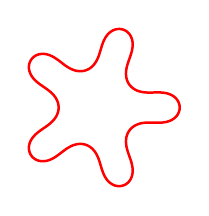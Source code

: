 \begin{tikzpicture}[scale=0.45]

  \begin{axis}[
    hide axis,
    axis equal image,
    xmin = -1.42,
    xmax = 1.42,
    ymin = -1.42,
    ymax = 1.42,
    xtick = \empty,
    ytick = \empty,
    title style={align=left},
%    title={\Large $t = 2.99 \times 10^{-2}$ \\ \\ \Large $\nu = 0.38$}
  ]

\addplot[red,line width=2pt] coordinates{
(1.154e+00,-1.568e-12)
(1.152e+00,2.772e-02)
(1.145e+00,5.546e-02)
(1.134e+00,8.306e-02)
(1.118e+00,1.1e-01)
(1.096e+00,1.355e-01)
(1.068e+00,1.585e-01)
(1.036e+00,1.78e-01)
(9.989e-01,1.932e-01)
(9.587e-01,2.039e-01)
(9.162e-01,2.102e-01)
(8.724e-01,2.129e-01)
(8.28e-01,2.13e-01)
(7.837e-01,2.119e-01)
(7.399e-01,2.109e-01)
(6.972e-01,2.113e-01)
(6.561e-01,2.142e-01)
(6.175e-01,2.2e-01)
(5.82e-01,2.29e-01)
(5.505e-01,2.406e-01)
(5.233e-01,2.542e-01)
(5.008e-01,2.686e-01)
(4.827e-01,2.828e-01)
(4.687e-01,2.96e-01)
(4.58e-01,3.076e-01)
(4.496e-01,3.178e-01)
(4.425e-01,3.274e-01)
(4.355e-01,3.381e-01)
(4.279e-01,3.512e-01)
(4.198e-01,3.679e-01)
(4.118e-01,3.886e-01)
(4.047e-01,4.137e-01)
(3.996e-01,4.429e-01)
(3.976e-01,4.758e-01)
(3.993e-01,5.118e-01)
(4.049e-01,5.5e-01)
(4.142e-01,5.897e-01)
(4.265e-01,6.303e-01)
(4.407e-01,6.716e-01)
(4.555e-01,7.133e-01)
(4.695e-01,7.554e-01)
(4.811e-01,7.979e-01)
(4.891e-01,8.403e-01)
(4.924e-01,8.821e-01)
(4.904e-01,9.223e-01)
(4.83e-01,9.599e-01)
(4.705e-01,9.94e-01)
(4.538e-01,1.024e+00)
(4.338e-01,1.049e+00)
(4.114e-01,1.069e+00)
(3.873e-01,1.085e+00)
(3.619e-01,1.096e+00)
(3.352e-01,1.103e+00)
(3.07e-01,1.107e+00)
(2.776e-01,1.105e+00)
(2.47e-01,1.099e+00)
(2.159e-01,1.087e+00)
(1.854e-01,1.069e+00)
(1.563e-01,1.046e+00)
(1.298e-01,1.016e+00)
(1.066e-01,9.82e-01)
(8.675e-02,9.442e-01)
(7.011e-02,9.038e-01)
(5.592e-02,8.618e-01)
(4.315e-02,8.193e-01)
(3.064e-02,7.772e-01)
(1.73e-02,7.363e-01)
(2.304e-03,6.976e-01)
(-1.478e-02,6.619e-01)
(-3.389e-02,6.301e-01)
(-5.452e-02,6.028e-01)
(-7.58e-02,5.802e-01)
(-9.667e-02,5.623e-01)
(-1.162e-01,5.488e-01)
(-1.335e-01,5.388e-01)
(-1.484e-01,5.317e-01)
(-1.609e-01,5.267e-01)
(-1.724e-01,5.228e-01)
(-1.843e-01,5.193e-01)
(-1.986e-01,5.161e-01)
(-2.162e-01,5.134e-01)
(-2.376e-01,5.118e-01)
(-2.629e-01,5.123e-01)
(-2.916e-01,5.158e-01)
(-3.231e-01,5.232e-01)
(-3.565e-01,5.35e-01)
(-3.91e-01,5.512e-01)
(-4.259e-01,5.716e-01)
(-4.607e-01,5.954e-01)
(-4.955e-01,6.213e-01)
(-5.305e-01,6.483e-01)
(-5.661e-01,6.748e-01)
(-6.027e-01,6.995e-01)
(-6.404e-01,7.21e-01)
(-6.79e-01,7.381e-01)
(-7.179e-01,7.498e-01)
(-7.562e-01,7.555e-01)
(-7.929e-01,7.554e-01)
(-8.269e-01,7.497e-01)
(-8.576e-01,7.392e-01)
(-8.845e-01,7.248e-01)
(-9.075e-01,7.074e-01)
(-9.27e-01,6.872e-01)
(-9.429e-01,6.645e-01)
(-9.554e-01,6.393e-01)
(-9.641e-01,6.114e-01)
(-9.685e-01,5.809e-01)
(-9.68e-01,5.481e-01)
(-9.617e-01,5.137e-01)
(-9.492e-01,4.787e-01)
(-9.307e-01,4.442e-01)
(-9.065e-01,4.112e-01)
(-8.775e-01,3.802e-01)
(-8.447e-01,3.515e-01)
(-8.096e-01,3.247e-01)
(-7.732e-01,2.992e-01)
(-7.368e-01,2.743e-01)
(-7.017e-01,2.491e-01)
(-6.689e-01,2.231e-01)
(-6.395e-01,1.96e-01)
(-6.143e-01,1.681e-01)
(-5.937e-01,1.4e-01)
(-5.779e-01,1.125e-01)
(-5.665e-01,8.672e-02)
(-5.589e-01,6.341e-02)
(-5.543e-01,4.318e-02)
(-5.519e-01,2.623e-02)
(-5.507e-01,1.221e-02)
(-5.504e-01,1.827e-12)
(-5.507e-01,-1.221e-02)
(-5.519e-01,-2.623e-02)
(-5.543e-01,-4.318e-02)
(-5.589e-01,-6.341e-02)
(-5.665e-01,-8.672e-02)
(-5.779e-01,-1.125e-01)
(-5.937e-01,-1.4e-01)
(-6.143e-01,-1.681e-01)
(-6.395e-01,-1.96e-01)
(-6.689e-01,-2.231e-01)
(-7.017e-01,-2.491e-01)
(-7.368e-01,-2.743e-01)
(-7.732e-01,-2.992e-01)
(-8.096e-01,-3.247e-01)
(-8.447e-01,-3.515e-01)
(-8.775e-01,-3.802e-01)
(-9.065e-01,-4.112e-01)
(-9.307e-01,-4.442e-01)
(-9.492e-01,-4.787e-01)
(-9.617e-01,-5.137e-01)
(-9.68e-01,-5.481e-01)
(-9.685e-01,-5.809e-01)
(-9.641e-01,-6.114e-01)
(-9.554e-01,-6.393e-01)
(-9.429e-01,-6.645e-01)
(-9.27e-01,-6.872e-01)
(-9.075e-01,-7.074e-01)
(-8.845e-01,-7.248e-01)
(-8.576e-01,-7.392e-01)
(-8.269e-01,-7.497e-01)
(-7.929e-01,-7.554e-01)
(-7.562e-01,-7.555e-01)
(-7.179e-01,-7.498e-01)
(-6.79e-01,-7.381e-01)
(-6.404e-01,-7.21e-01)
(-6.027e-01,-6.995e-01)
(-5.661e-01,-6.748e-01)
(-5.305e-01,-6.483e-01)
(-4.955e-01,-6.213e-01)
(-4.607e-01,-5.954e-01)
(-4.259e-01,-5.716e-01)
(-3.91e-01,-5.512e-01)
(-3.565e-01,-5.35e-01)
(-3.231e-01,-5.232e-01)
(-2.916e-01,-5.158e-01)
(-2.629e-01,-5.123e-01)
(-2.376e-01,-5.118e-01)
(-2.162e-01,-5.134e-01)
(-1.986e-01,-5.161e-01)
(-1.843e-01,-5.193e-01)
(-1.724e-01,-5.228e-01)
(-1.609e-01,-5.267e-01)
(-1.484e-01,-5.317e-01)
(-1.335e-01,-5.388e-01)
(-1.162e-01,-5.488e-01)
(-9.667e-02,-5.623e-01)
(-7.58e-02,-5.802e-01)
(-5.452e-02,-6.028e-01)
(-3.389e-02,-6.301e-01)
(-1.478e-02,-6.619e-01)
(2.304e-03,-6.976e-01)
(1.73e-02,-7.363e-01)
(3.064e-02,-7.772e-01)
(4.315e-02,-8.193e-01)
(5.592e-02,-8.618e-01)
(7.011e-02,-9.038e-01)
(8.675e-02,-9.442e-01)
(1.066e-01,-9.82e-01)
(1.298e-01,-1.016e+00)
(1.563e-01,-1.046e+00)
(1.854e-01,-1.069e+00)
(2.159e-01,-1.087e+00)
(2.47e-01,-1.099e+00)
(2.776e-01,-1.105e+00)
(3.07e-01,-1.107e+00)
(3.352e-01,-1.103e+00)
(3.619e-01,-1.096e+00)
(3.873e-01,-1.085e+00)
(4.114e-01,-1.069e+00)
(4.338e-01,-1.049e+00)
(4.538e-01,-1.024e+00)
(4.705e-01,-9.94e-01)
(4.83e-01,-9.599e-01)
(4.904e-01,-9.223e-01)
(4.924e-01,-8.821e-01)
(4.891e-01,-8.403e-01)
(4.811e-01,-7.979e-01)
(4.695e-01,-7.554e-01)
(4.555e-01,-7.133e-01)
(4.407e-01,-6.716e-01)
(4.265e-01,-6.303e-01)
(4.142e-01,-5.897e-01)
(4.049e-01,-5.5e-01)
(3.993e-01,-5.118e-01)
(3.976e-01,-4.758e-01)
(3.996e-01,-4.429e-01)
(4.047e-01,-4.137e-01)
(4.118e-01,-3.886e-01)
(4.198e-01,-3.679e-01)
(4.279e-01,-3.512e-01)
(4.355e-01,-3.381e-01)
(4.425e-01,-3.274e-01)
(4.496e-01,-3.178e-01)
(4.58e-01,-3.076e-01)
(4.687e-01,-2.96e-01)
(4.827e-01,-2.828e-01)
(5.008e-01,-2.686e-01)
(5.233e-01,-2.542e-01)
(5.505e-01,-2.406e-01)
(5.82e-01,-2.29e-01)
(6.175e-01,-2.2e-01)
(6.561e-01,-2.142e-01)
(6.972e-01,-2.113e-01)
(7.399e-01,-2.109e-01)
(7.837e-01,-2.119e-01)
(8.28e-01,-2.13e-01)
(8.724e-01,-2.129e-01)
(9.162e-01,-2.102e-01)
(9.587e-01,-2.039e-01)
(9.989e-01,-1.932e-01)
(1.036e+00,-1.78e-01)
(1.068e+00,-1.585e-01)
(1.096e+00,-1.355e-01)
(1.118e+00,-1.1e-01)
(1.134e+00,-8.306e-02)
(1.145e+00,-5.546e-02)
(1.152e+00,-2.772e-02)
(1.154e+00,-1.568e-12)
};


\end{axis}

\end{tikzpicture}
